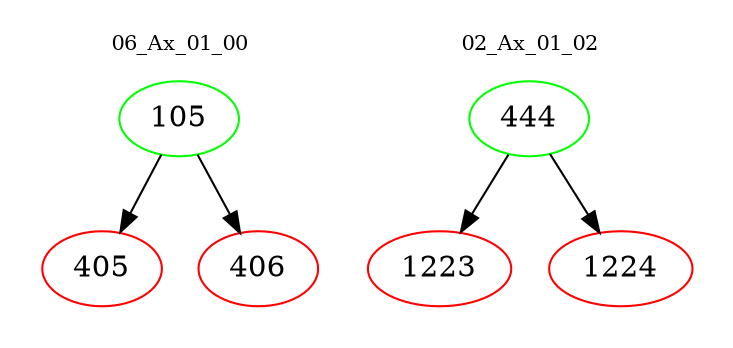 digraph{
subgraph cluster_0 {
color = white
label = "06_Ax_01_00";
fontsize=10;
T0_105 [label="105", color="green"]
T0_105 -> T0_405 [color="black"]
T0_405 [label="405", color="red"]
T0_105 -> T0_406 [color="black"]
T0_406 [label="406", color="red"]
}
subgraph cluster_1 {
color = white
label = "02_Ax_01_02";
fontsize=10;
T1_444 [label="444", color="green"]
T1_444 -> T1_1223 [color="black"]
T1_1223 [label="1223", color="red"]
T1_444 -> T1_1224 [color="black"]
T1_1224 [label="1224", color="red"]
}
}
